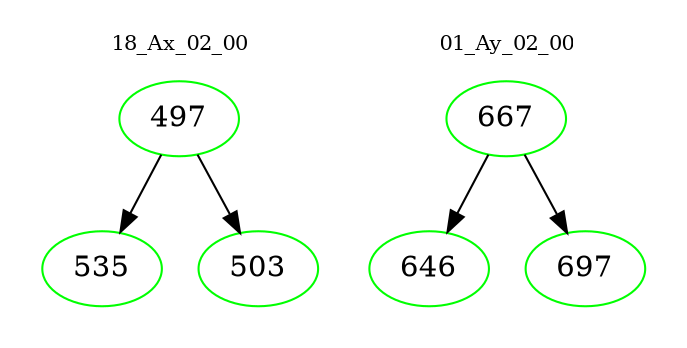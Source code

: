 digraph{
subgraph cluster_0 {
color = white
label = "18_Ax_02_00";
fontsize=10;
T0_497 [label="497", color="green"]
T0_497 -> T0_535 [color="black"]
T0_535 [label="535", color="green"]
T0_497 -> T0_503 [color="black"]
T0_503 [label="503", color="green"]
}
subgraph cluster_1 {
color = white
label = "01_Ay_02_00";
fontsize=10;
T1_667 [label="667", color="green"]
T1_667 -> T1_646 [color="black"]
T1_646 [label="646", color="green"]
T1_667 -> T1_697 [color="black"]
T1_697 [label="697", color="green"]
}
}
